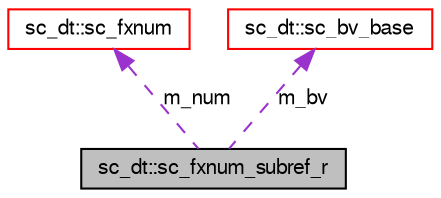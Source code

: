 digraph G
{
  edge [fontname="FreeSans",fontsize="10",labelfontname="FreeSans",labelfontsize="10"];
  node [fontname="FreeSans",fontsize="10",shape=record];
  Node1 [label="sc_dt::sc_fxnum_subref_r",height=0.2,width=0.4,color="black", fillcolor="grey75", style="filled" fontcolor="black"];
  Node2 -> Node1 [dir=back,color="darkorchid3",fontsize="10",style="dashed",label="m_num",fontname="FreeSans"];
  Node2 [label="sc_dt::sc_fxnum",height=0.2,width=0.4,color="red", fillcolor="white", style="filled",URL="$a00075.html"];
  Node3 -> Node1 [dir=back,color="darkorchid3",fontsize="10",style="dashed",label="m_bv",fontname="FreeSans"];
  Node3 [label="sc_dt::sc_bv_base",height=0.2,width=0.4,color="red", fillcolor="white", style="filled",URL="$a00031.html"];
}
